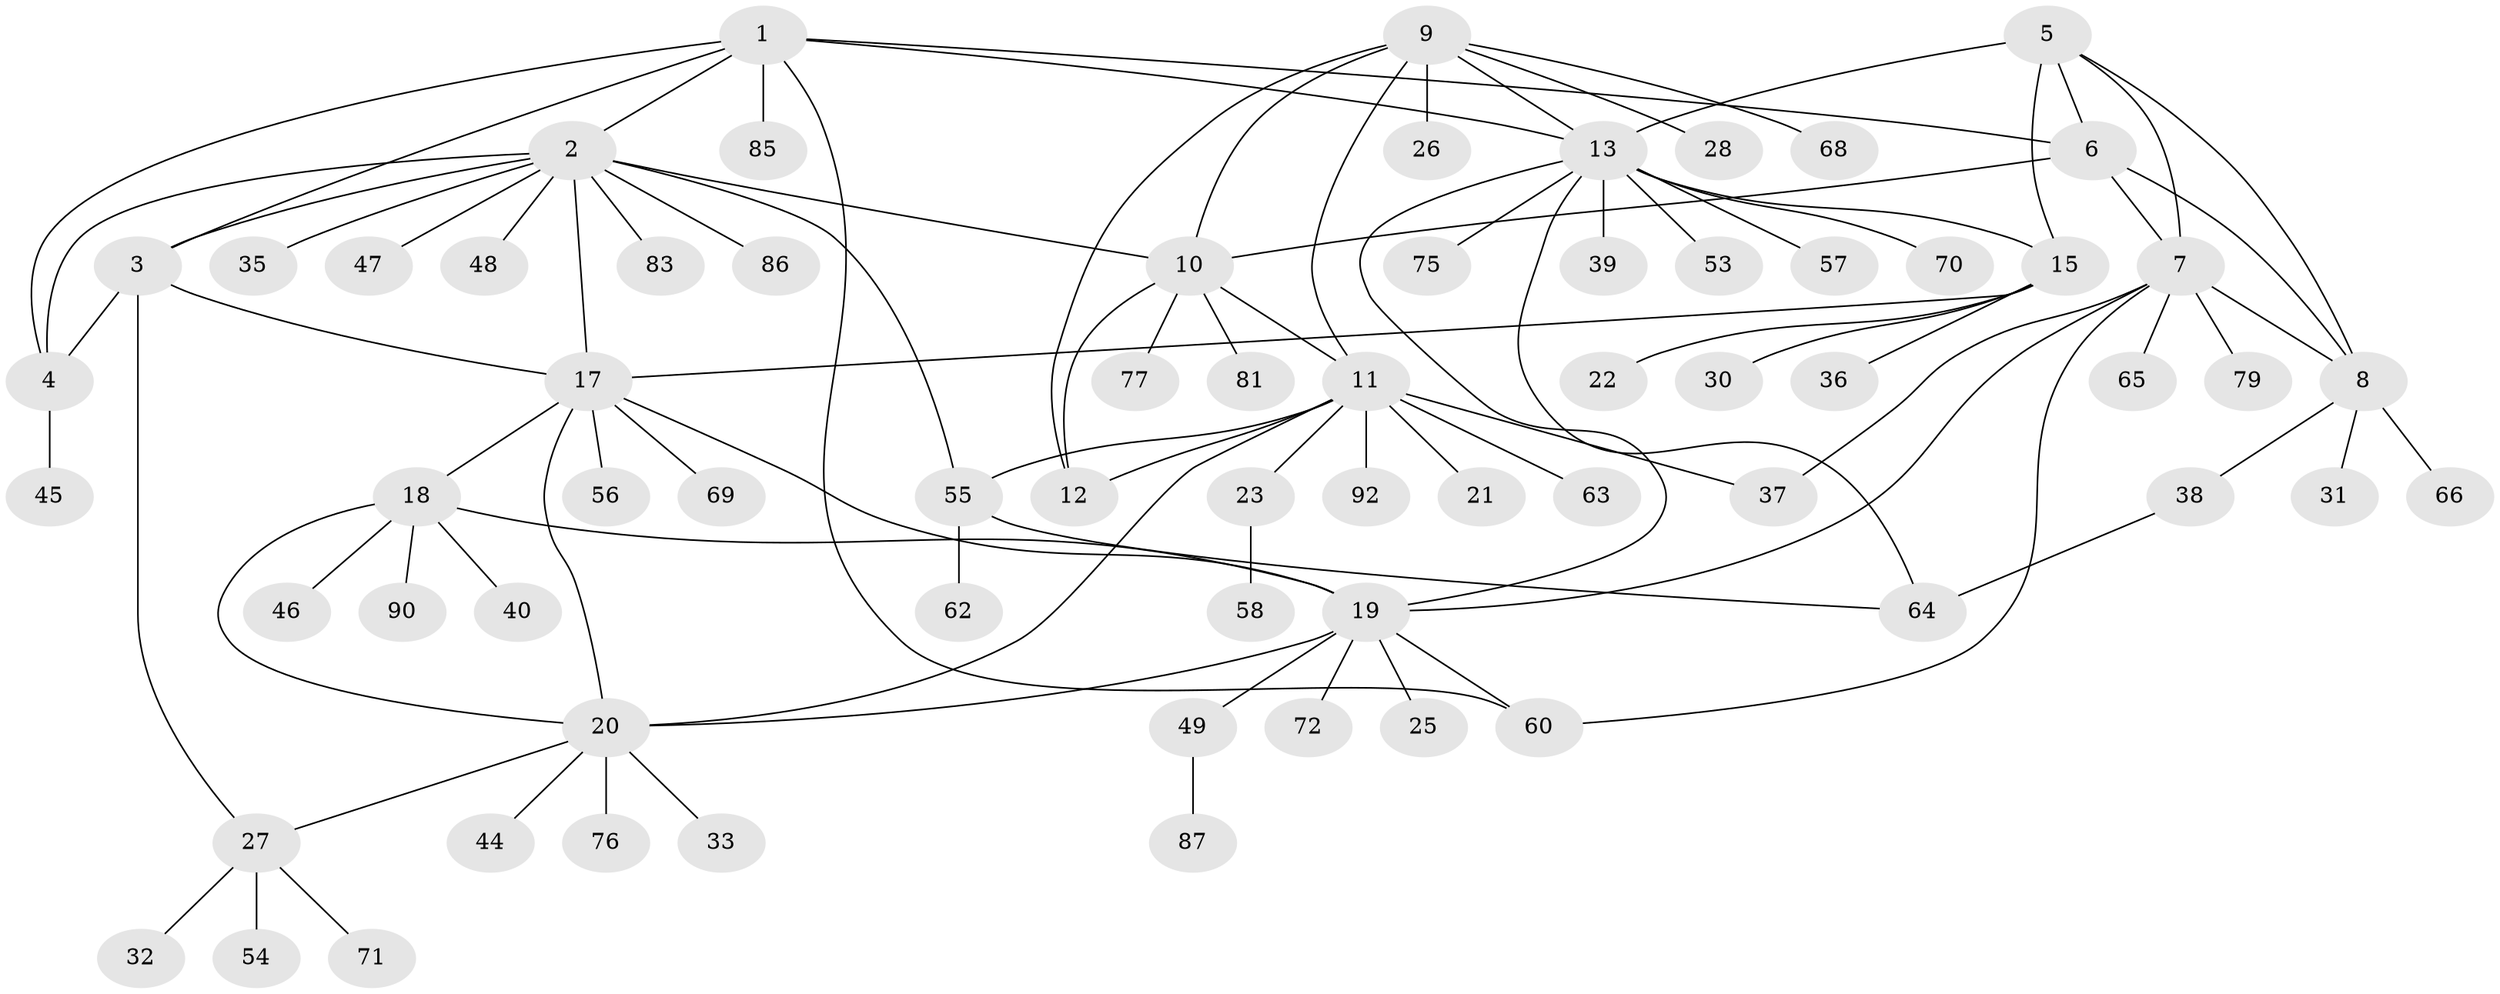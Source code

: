 // Generated by graph-tools (version 1.1) at 2025/52/02/27/25 19:52:14]
// undirected, 69 vertices, 96 edges
graph export_dot {
graph [start="1"]
  node [color=gray90,style=filled];
  1 [super="+89"];
  2 [super="+88"];
  3 [super="+50"];
  4 [super="+24"];
  5 [super="+16"];
  6 [super="+52"];
  7 [super="+34"];
  8 [super="+29"];
  9 [super="+82"];
  10 [super="+43"];
  11 [super="+74"];
  12;
  13 [super="+14"];
  15;
  17 [super="+78"];
  18 [super="+59"];
  19 [super="+51"];
  20 [super="+41"];
  21;
  22;
  23;
  25;
  26;
  27 [super="+42"];
  28;
  30;
  31;
  32;
  33 [super="+73"];
  35;
  36 [super="+61"];
  37;
  38;
  39 [super="+91"];
  40 [super="+84"];
  44;
  45;
  46;
  47;
  48;
  49;
  53;
  54;
  55 [super="+67"];
  56;
  57;
  58;
  60 [super="+80"];
  62;
  63;
  64;
  65;
  66;
  68;
  69;
  70;
  71;
  72;
  75;
  76;
  77;
  79;
  81;
  83;
  85;
  86;
  87;
  90;
  92;
  1 -- 2;
  1 -- 3;
  1 -- 4;
  1 -- 6;
  1 -- 13;
  1 -- 60;
  1 -- 85;
  2 -- 3;
  2 -- 4;
  2 -- 10;
  2 -- 35;
  2 -- 47;
  2 -- 48;
  2 -- 55;
  2 -- 83;
  2 -- 86;
  2 -- 17;
  3 -- 4;
  3 -- 17;
  3 -- 27;
  4 -- 45;
  5 -- 6;
  5 -- 7;
  5 -- 8;
  5 -- 13 [weight=2];
  5 -- 15;
  6 -- 7;
  6 -- 8;
  6 -- 10;
  7 -- 8;
  7 -- 19;
  7 -- 37;
  7 -- 65;
  7 -- 79;
  7 -- 60;
  8 -- 31;
  8 -- 38;
  8 -- 66;
  9 -- 10;
  9 -- 11;
  9 -- 12;
  9 -- 13;
  9 -- 26;
  9 -- 28;
  9 -- 68;
  10 -- 11;
  10 -- 12;
  10 -- 77;
  10 -- 81;
  11 -- 12;
  11 -- 20;
  11 -- 21;
  11 -- 23;
  11 -- 37;
  11 -- 63;
  11 -- 92;
  11 -- 55;
  13 -- 15 [weight=2];
  13 -- 39;
  13 -- 64;
  13 -- 75;
  13 -- 53;
  13 -- 70;
  13 -- 57;
  13 -- 19;
  15 -- 17;
  15 -- 22;
  15 -- 30;
  15 -- 36;
  17 -- 18;
  17 -- 19;
  17 -- 20;
  17 -- 56;
  17 -- 69;
  18 -- 19;
  18 -- 20;
  18 -- 40;
  18 -- 46;
  18 -- 90;
  19 -- 20;
  19 -- 25;
  19 -- 49;
  19 -- 60;
  19 -- 72;
  20 -- 27;
  20 -- 33;
  20 -- 44;
  20 -- 76;
  23 -- 58;
  27 -- 32;
  27 -- 54;
  27 -- 71;
  38 -- 64;
  49 -- 87;
  55 -- 62;
  55 -- 64;
}
